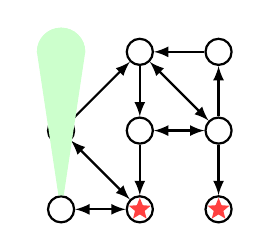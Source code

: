 \usetikzlibrary{arrows}
\begin{tikzpicture}
\tikzset{state/.style={circle, thick, fill=white, inner sep=3pt, draw=black}}
\tikzset{goal/.style={inner sep=0.13em, fill=red!75, star, star points=5, star point ratio=2.25}}
\tikzset{transition/.style={thick, -latex}}
\tikzset{heur/.style={thick, dashed, -latex}}

\foreach \x in {1,2,3} {
    \foreach \y in {1,2,3} {
        \node (s\x\y) at (\x,\y) [circle,fill=white,thick, draw] {};
    }
}
\node at (3,1) [goal] {};
\node at (2,1) [goal] {};


\draw[transition] (s12) -- (s13);
\draw[transition] (s23) -- (s22);
\draw[transition] (s12) -- (s23);
\draw[transition] (s32) -- (s33);
\draw[transition] (s33) -- (s23);
\draw[transition,latex-latex] (s22) -- (s32);
\draw[transition,latex-latex] (s32) -- (s23);
\draw[transition,-latex] (s32) -- (s31);
\draw[transition,-latex] (s22) -- (s21);
\draw[transition,latex-latex] (s11) -- (s21);
\draw[transition,latex-latex] (s12) -- (s21);

\newcommand{\turn}{0.3}
\filldraw [fill=green!20, draw=green!20] (s13) -- (1+\turn,3) arc (0:180:\turn) -- (s13);
\filldraw [fill=green!20, draw=green!20] (s11) -- (1+\turn,3) arc (0:180:\turn) -- (s11);
%\draw [line width=10pt, draw=green, rounded corners=15pt](1,3) rectangle ++(0,2); {};

\end{tikzpicture}